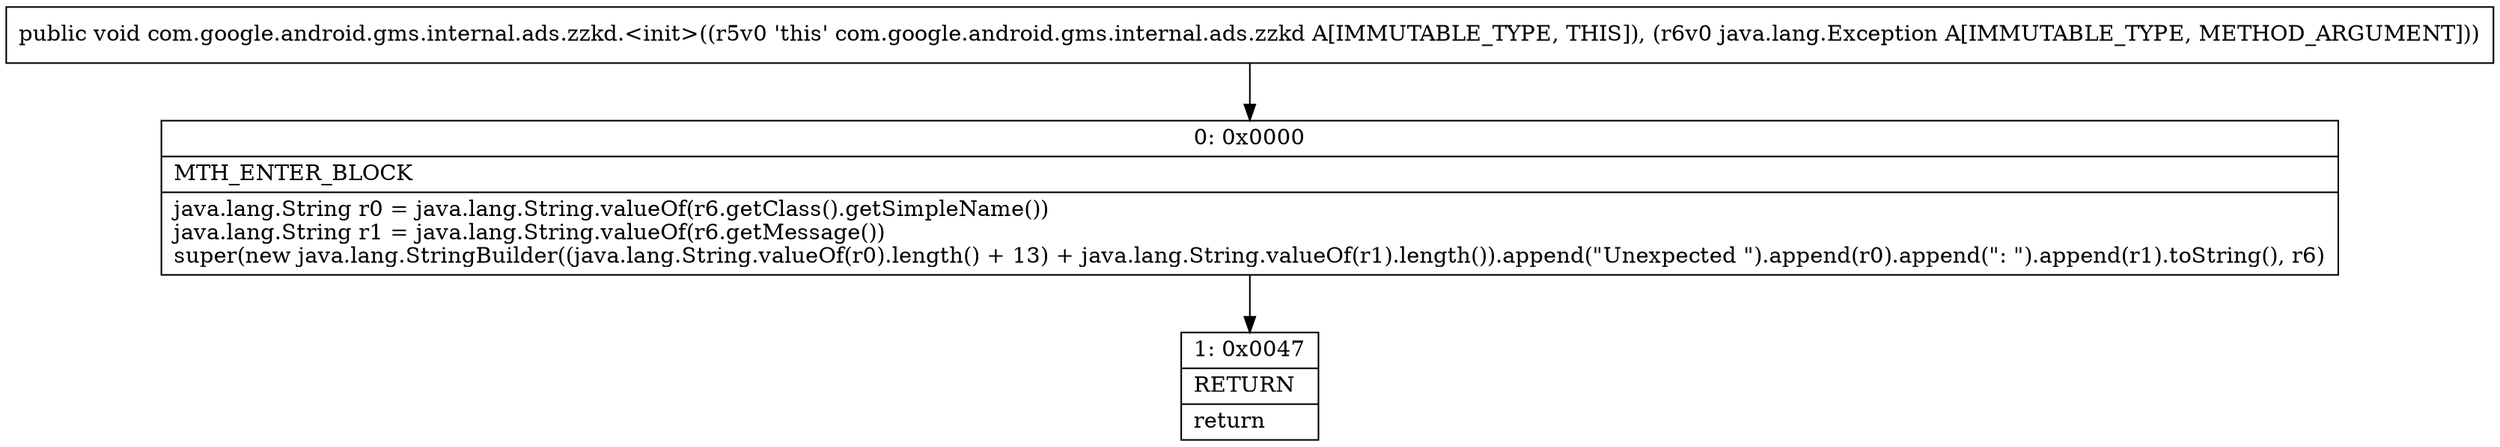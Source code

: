 digraph "CFG forcom.google.android.gms.internal.ads.zzkd.\<init\>(Ljava\/lang\/Exception;)V" {
Node_0 [shape=record,label="{0\:\ 0x0000|MTH_ENTER_BLOCK\l|java.lang.String r0 = java.lang.String.valueOf(r6.getClass().getSimpleName())\ljava.lang.String r1 = java.lang.String.valueOf(r6.getMessage())\lsuper(new java.lang.StringBuilder((java.lang.String.valueOf(r0).length() + 13) + java.lang.String.valueOf(r1).length()).append(\"Unexpected \").append(r0).append(\": \").append(r1).toString(), r6)\l}"];
Node_1 [shape=record,label="{1\:\ 0x0047|RETURN\l|return\l}"];
MethodNode[shape=record,label="{public void com.google.android.gms.internal.ads.zzkd.\<init\>((r5v0 'this' com.google.android.gms.internal.ads.zzkd A[IMMUTABLE_TYPE, THIS]), (r6v0 java.lang.Exception A[IMMUTABLE_TYPE, METHOD_ARGUMENT])) }"];
MethodNode -> Node_0;
Node_0 -> Node_1;
}

